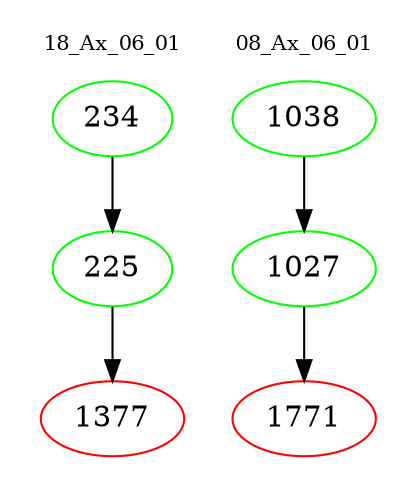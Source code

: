 digraph{
subgraph cluster_0 {
color = white
label = "18_Ax_06_01";
fontsize=10;
T0_234 [label="234", color="green"]
T0_234 -> T0_225 [color="black"]
T0_225 [label="225", color="green"]
T0_225 -> T0_1377 [color="black"]
T0_1377 [label="1377", color="red"]
}
subgraph cluster_1 {
color = white
label = "08_Ax_06_01";
fontsize=10;
T1_1038 [label="1038", color="green"]
T1_1038 -> T1_1027 [color="black"]
T1_1027 [label="1027", color="green"]
T1_1027 -> T1_1771 [color="black"]
T1_1771 [label="1771", color="red"]
}
}
